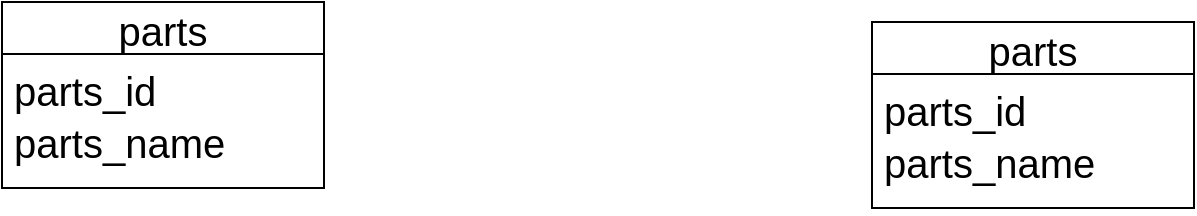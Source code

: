 <mxfile version="14.7.10" type="github">
  <diagram name="Page-1" id="97916047-d0de-89f5-080d-49f4d83e522f">
    <mxGraphModel dx="1117" dy="679" grid="0" gridSize="10" guides="1" tooltips="1" connect="1" arrows="1" fold="1" page="1" pageScale="1.5" pageWidth="1169" pageHeight="827" background="#ffffff" math="0" shadow="0">
      <root>
        <mxCell id="0" />
        <mxCell id="1" parent="0" />
        <mxCell id="5M6JLG9jEVxetmK14lH3-2" value="parts" style="swimlane;fontStyle=0;childLayout=stackLayout;horizontal=1;startSize=26;horizontalStack=0;resizeParent=1;resizeParentMax=0;resizeLast=0;collapsible=1;marginBottom=0;fontSize=20;" vertex="1" parent="1">
          <mxGeometry x="215" y="508" width="161" height="93" as="geometry" />
        </mxCell>
        <mxCell id="5M6JLG9jEVxetmK14lH3-3" value="parts_id" style="text;strokeColor=none;fillColor=none;align=left;verticalAlign=top;spacingLeft=4;spacingRight=4;overflow=hidden;rotatable=0;points=[[0,0.5],[1,0.5]];portConstraint=eastwest;fontSize=20;" vertex="1" parent="5M6JLG9jEVxetmK14lH3-2">
          <mxGeometry y="26" width="161" height="26" as="geometry" />
        </mxCell>
        <mxCell id="5M6JLG9jEVxetmK14lH3-4" value="parts_name" style="text;strokeColor=none;fillColor=none;align=left;verticalAlign=top;spacingLeft=4;spacingRight=4;overflow=hidden;rotatable=0;points=[[0,0.5],[1,0.5]];portConstraint=eastwest;fontSize=20;" vertex="1" parent="5M6JLG9jEVxetmK14lH3-2">
          <mxGeometry y="52" width="161" height="41" as="geometry" />
        </mxCell>
        <mxCell id="5M6JLG9jEVxetmK14lH3-6" value="parts" style="swimlane;fontStyle=0;childLayout=stackLayout;horizontal=1;startSize=26;horizontalStack=0;resizeParent=1;resizeParentMax=0;resizeLast=0;collapsible=1;marginBottom=0;fontSize=20;" vertex="1" parent="1">
          <mxGeometry x="650" y="518" width="161" height="93" as="geometry">
            <mxRectangle x="650" y="518" width="72" height="28" as="alternateBounds" />
          </mxGeometry>
        </mxCell>
        <mxCell id="5M6JLG9jEVxetmK14lH3-7" value="parts_id" style="text;strokeColor=none;fillColor=none;align=left;verticalAlign=top;spacingLeft=4;spacingRight=4;overflow=hidden;rotatable=0;points=[[0,0.5],[1,0.5]];portConstraint=eastwest;fontSize=20;" vertex="1" parent="5M6JLG9jEVxetmK14lH3-6">
          <mxGeometry y="26" width="161" height="26" as="geometry" />
        </mxCell>
        <mxCell id="5M6JLG9jEVxetmK14lH3-8" value="parts_name" style="text;strokeColor=none;fillColor=none;align=left;verticalAlign=top;spacingLeft=4;spacingRight=4;overflow=hidden;rotatable=0;points=[[0,0.5],[1,0.5]];portConstraint=eastwest;fontSize=20;" vertex="1" parent="5M6JLG9jEVxetmK14lH3-6">
          <mxGeometry y="52" width="161" height="41" as="geometry" />
        </mxCell>
      </root>
    </mxGraphModel>
  </diagram>
</mxfile>
